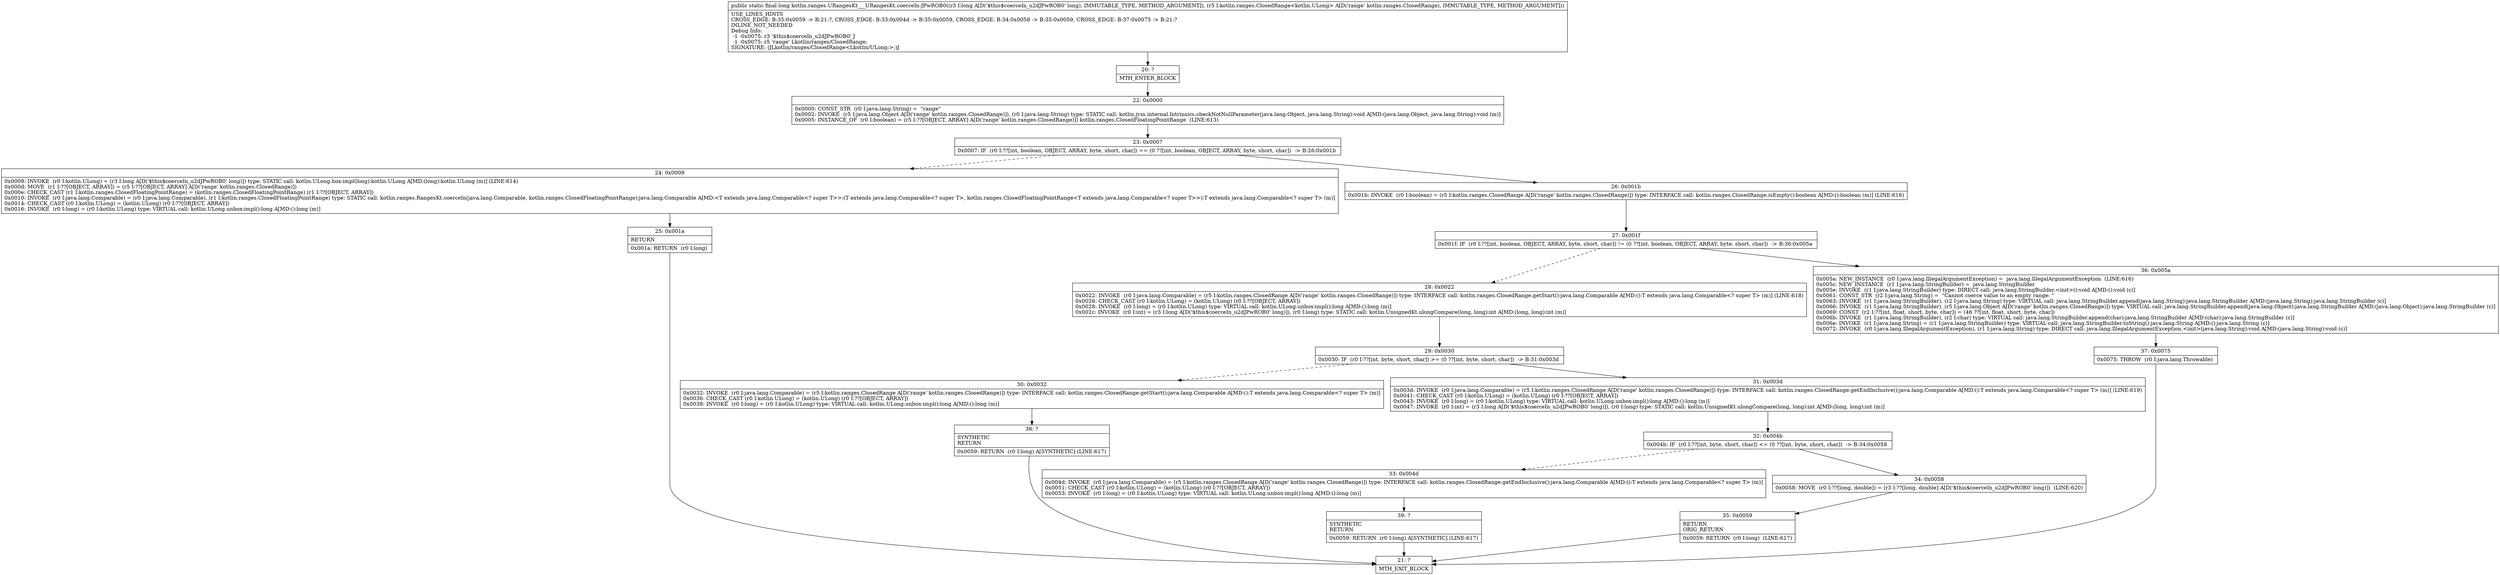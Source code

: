 digraph "CFG forkotlin.ranges.URangesKt___URangesKt.coerceIn\-JPwROB0(JLkotlin\/ranges\/ClosedRange;)J" {
Node_20 [shape=record,label="{20\:\ ?|MTH_ENTER_BLOCK\l}"];
Node_22 [shape=record,label="{22\:\ 0x0000|0x0000: CONST_STR  (r0 I:java.lang.String) =  \"range\" \l0x0002: INVOKE  (r5 I:java.lang.Object A[D('range' kotlin.ranges.ClosedRange)]), (r0 I:java.lang.String) type: STATIC call: kotlin.jvm.internal.Intrinsics.checkNotNullParameter(java.lang.Object, java.lang.String):void A[MD:(java.lang.Object, java.lang.String):void (m)]\l0x0005: INSTANCE_OF  (r0 I:boolean) = (r5 I:??[OBJECT, ARRAY] A[D('range' kotlin.ranges.ClosedRange)]) kotlin.ranges.ClosedFloatingPointRange  (LINE:613)\l}"];
Node_23 [shape=record,label="{23\:\ 0x0007|0x0007: IF  (r0 I:??[int, boolean, OBJECT, ARRAY, byte, short, char]) == (0 ??[int, boolean, OBJECT, ARRAY, byte, short, char])  \-\> B:26:0x001b \l}"];
Node_24 [shape=record,label="{24\:\ 0x0009|0x0009: INVOKE  (r0 I:kotlin.ULong) = (r3 I:long A[D('$this$coerceIn_u2dJPwROB0' long)]) type: STATIC call: kotlin.ULong.box\-impl(long):kotlin.ULong A[MD:(long):kotlin.ULong (m)] (LINE:614)\l0x000d: MOVE  (r1 I:??[OBJECT, ARRAY]) = (r5 I:??[OBJECT, ARRAY] A[D('range' kotlin.ranges.ClosedRange)]) \l0x000e: CHECK_CAST (r1 I:kotlin.ranges.ClosedFloatingPointRange) = (kotlin.ranges.ClosedFloatingPointRange) (r1 I:??[OBJECT, ARRAY]) \l0x0010: INVOKE  (r0 I:java.lang.Comparable) = (r0 I:java.lang.Comparable), (r1 I:kotlin.ranges.ClosedFloatingPointRange) type: STATIC call: kotlin.ranges.RangesKt.coerceIn(java.lang.Comparable, kotlin.ranges.ClosedFloatingPointRange):java.lang.Comparable A[MD:\<T extends java.lang.Comparable\<? super T\>\>:(T extends java.lang.Comparable\<? super T\>, kotlin.ranges.ClosedFloatingPointRange\<T extends java.lang.Comparable\<? super T\>\>):T extends java.lang.Comparable\<? super T\> (m)]\l0x0014: CHECK_CAST (r0 I:kotlin.ULong) = (kotlin.ULong) (r0 I:??[OBJECT, ARRAY]) \l0x0016: INVOKE  (r0 I:long) = (r0 I:kotlin.ULong) type: VIRTUAL call: kotlin.ULong.unbox\-impl():long A[MD:():long (m)]\l}"];
Node_25 [shape=record,label="{25\:\ 0x001a|RETURN\l|0x001a: RETURN  (r0 I:long) \l}"];
Node_21 [shape=record,label="{21\:\ ?|MTH_EXIT_BLOCK\l}"];
Node_26 [shape=record,label="{26\:\ 0x001b|0x001b: INVOKE  (r0 I:boolean) = (r5 I:kotlin.ranges.ClosedRange A[D('range' kotlin.ranges.ClosedRange)]) type: INTERFACE call: kotlin.ranges.ClosedRange.isEmpty():boolean A[MD:():boolean (m)] (LINE:616)\l}"];
Node_27 [shape=record,label="{27\:\ 0x001f|0x001f: IF  (r0 I:??[int, boolean, OBJECT, ARRAY, byte, short, char]) != (0 ??[int, boolean, OBJECT, ARRAY, byte, short, char])  \-\> B:36:0x005a \l}"];
Node_28 [shape=record,label="{28\:\ 0x0022|0x0022: INVOKE  (r0 I:java.lang.Comparable) = (r5 I:kotlin.ranges.ClosedRange A[D('range' kotlin.ranges.ClosedRange)]) type: INTERFACE call: kotlin.ranges.ClosedRange.getStart():java.lang.Comparable A[MD:():T extends java.lang.Comparable\<? super T\> (m)] (LINE:618)\l0x0026: CHECK_CAST (r0 I:kotlin.ULong) = (kotlin.ULong) (r0 I:??[OBJECT, ARRAY]) \l0x0028: INVOKE  (r0 I:long) = (r0 I:kotlin.ULong) type: VIRTUAL call: kotlin.ULong.unbox\-impl():long A[MD:():long (m)]\l0x002c: INVOKE  (r0 I:int) = (r3 I:long A[D('$this$coerceIn_u2dJPwROB0' long)]), (r0 I:long) type: STATIC call: kotlin.UnsignedKt.ulongCompare(long, long):int A[MD:(long, long):int (m)]\l}"];
Node_29 [shape=record,label="{29\:\ 0x0030|0x0030: IF  (r0 I:??[int, byte, short, char]) \>= (0 ??[int, byte, short, char])  \-\> B:31:0x003d \l}"];
Node_30 [shape=record,label="{30\:\ 0x0032|0x0032: INVOKE  (r0 I:java.lang.Comparable) = (r5 I:kotlin.ranges.ClosedRange A[D('range' kotlin.ranges.ClosedRange)]) type: INTERFACE call: kotlin.ranges.ClosedRange.getStart():java.lang.Comparable A[MD:():T extends java.lang.Comparable\<? super T\> (m)]\l0x0036: CHECK_CAST (r0 I:kotlin.ULong) = (kotlin.ULong) (r0 I:??[OBJECT, ARRAY]) \l0x0038: INVOKE  (r0 I:long) = (r0 I:kotlin.ULong) type: VIRTUAL call: kotlin.ULong.unbox\-impl():long A[MD:():long (m)]\l}"];
Node_38 [shape=record,label="{38\:\ ?|SYNTHETIC\lRETURN\l|0x0059: RETURN  (r0 I:long) A[SYNTHETIC] (LINE:617)\l}"];
Node_31 [shape=record,label="{31\:\ 0x003d|0x003d: INVOKE  (r0 I:java.lang.Comparable) = (r5 I:kotlin.ranges.ClosedRange A[D('range' kotlin.ranges.ClosedRange)]) type: INTERFACE call: kotlin.ranges.ClosedRange.getEndInclusive():java.lang.Comparable A[MD:():T extends java.lang.Comparable\<? super T\> (m)] (LINE:619)\l0x0041: CHECK_CAST (r0 I:kotlin.ULong) = (kotlin.ULong) (r0 I:??[OBJECT, ARRAY]) \l0x0043: INVOKE  (r0 I:long) = (r0 I:kotlin.ULong) type: VIRTUAL call: kotlin.ULong.unbox\-impl():long A[MD:():long (m)]\l0x0047: INVOKE  (r0 I:int) = (r3 I:long A[D('$this$coerceIn_u2dJPwROB0' long)]), (r0 I:long) type: STATIC call: kotlin.UnsignedKt.ulongCompare(long, long):int A[MD:(long, long):int (m)]\l}"];
Node_32 [shape=record,label="{32\:\ 0x004b|0x004b: IF  (r0 I:??[int, byte, short, char]) \<= (0 ??[int, byte, short, char])  \-\> B:34:0x0058 \l}"];
Node_33 [shape=record,label="{33\:\ 0x004d|0x004d: INVOKE  (r0 I:java.lang.Comparable) = (r5 I:kotlin.ranges.ClosedRange A[D('range' kotlin.ranges.ClosedRange)]) type: INTERFACE call: kotlin.ranges.ClosedRange.getEndInclusive():java.lang.Comparable A[MD:():T extends java.lang.Comparable\<? super T\> (m)]\l0x0051: CHECK_CAST (r0 I:kotlin.ULong) = (kotlin.ULong) (r0 I:??[OBJECT, ARRAY]) \l0x0053: INVOKE  (r0 I:long) = (r0 I:kotlin.ULong) type: VIRTUAL call: kotlin.ULong.unbox\-impl():long A[MD:():long (m)]\l}"];
Node_39 [shape=record,label="{39\:\ ?|SYNTHETIC\lRETURN\l|0x0059: RETURN  (r0 I:long) A[SYNTHETIC] (LINE:617)\l}"];
Node_34 [shape=record,label="{34\:\ 0x0058|0x0058: MOVE  (r0 I:??[long, double]) = (r3 I:??[long, double] A[D('$this$coerceIn_u2dJPwROB0' long)])  (LINE:620)\l}"];
Node_35 [shape=record,label="{35\:\ 0x0059|RETURN\lORIG_RETURN\l|0x0059: RETURN  (r0 I:long)  (LINE:617)\l}"];
Node_36 [shape=record,label="{36\:\ 0x005a|0x005a: NEW_INSTANCE  (r0 I:java.lang.IllegalArgumentException) =  java.lang.IllegalArgumentException  (LINE:616)\l0x005c: NEW_INSTANCE  (r1 I:java.lang.StringBuilder) =  java.lang.StringBuilder \l0x005e: INVOKE  (r1 I:java.lang.StringBuilder) type: DIRECT call: java.lang.StringBuilder.\<init\>():void A[MD:():void (c)]\l0x0061: CONST_STR  (r2 I:java.lang.String) =  \"Cannot coerce value to an empty range: \" \l0x0063: INVOKE  (r1 I:java.lang.StringBuilder), (r2 I:java.lang.String) type: VIRTUAL call: java.lang.StringBuilder.append(java.lang.String):java.lang.StringBuilder A[MD:(java.lang.String):java.lang.StringBuilder (c)]\l0x0066: INVOKE  (r1 I:java.lang.StringBuilder), (r5 I:java.lang.Object A[D('range' kotlin.ranges.ClosedRange)]) type: VIRTUAL call: java.lang.StringBuilder.append(java.lang.Object):java.lang.StringBuilder A[MD:(java.lang.Object):java.lang.StringBuilder (c)]\l0x0069: CONST  (r2 I:??[int, float, short, byte, char]) = (46 ??[int, float, short, byte, char]) \l0x006b: INVOKE  (r1 I:java.lang.StringBuilder), (r2 I:char) type: VIRTUAL call: java.lang.StringBuilder.append(char):java.lang.StringBuilder A[MD:(char):java.lang.StringBuilder (c)]\l0x006e: INVOKE  (r1 I:java.lang.String) = (r1 I:java.lang.StringBuilder) type: VIRTUAL call: java.lang.StringBuilder.toString():java.lang.String A[MD:():java.lang.String (c)]\l0x0072: INVOKE  (r0 I:java.lang.IllegalArgumentException), (r1 I:java.lang.String) type: DIRECT call: java.lang.IllegalArgumentException.\<init\>(java.lang.String):void A[MD:(java.lang.String):void (c)]\l}"];
Node_37 [shape=record,label="{37\:\ 0x0075|0x0075: THROW  (r0 I:java.lang.Throwable) \l}"];
MethodNode[shape=record,label="{public static final long kotlin.ranges.URangesKt___URangesKt.coerceIn\-JPwROB0((r3 I:long A[D('$this$coerceIn_u2dJPwROB0' long), IMMUTABLE_TYPE, METHOD_ARGUMENT]), (r5 I:kotlin.ranges.ClosedRange\<kotlin.ULong\> A[D('range' kotlin.ranges.ClosedRange), IMMUTABLE_TYPE, METHOD_ARGUMENT]))  | USE_LINES_HINTS\lCROSS_EDGE: B:35:0x0059 \-\> B:21:?, CROSS_EDGE: B:33:0x004d \-\> B:35:0x0059, CROSS_EDGE: B:34:0x0058 \-\> B:35:0x0059, CROSS_EDGE: B:37:0x0075 \-\> B:21:?\lINLINE_NOT_NEEDED\lDebug Info:\l  \-1 \-0x0075: r3 '$this$coerceIn_u2dJPwROB0' J\l  \-1 \-0x0075: r5 'range' Lkotlin\/ranges\/ClosedRange;\lSIGNATURE: (JLkotlin\/ranges\/ClosedRange\<Lkotlin\/ULong;\>;)J\l}"];
MethodNode -> Node_20;Node_20 -> Node_22;
Node_22 -> Node_23;
Node_23 -> Node_24[style=dashed];
Node_23 -> Node_26;
Node_24 -> Node_25;
Node_25 -> Node_21;
Node_26 -> Node_27;
Node_27 -> Node_28[style=dashed];
Node_27 -> Node_36;
Node_28 -> Node_29;
Node_29 -> Node_30[style=dashed];
Node_29 -> Node_31;
Node_30 -> Node_38;
Node_38 -> Node_21;
Node_31 -> Node_32;
Node_32 -> Node_33[style=dashed];
Node_32 -> Node_34;
Node_33 -> Node_39;
Node_39 -> Node_21;
Node_34 -> Node_35;
Node_35 -> Node_21;
Node_36 -> Node_37;
Node_37 -> Node_21;
}

